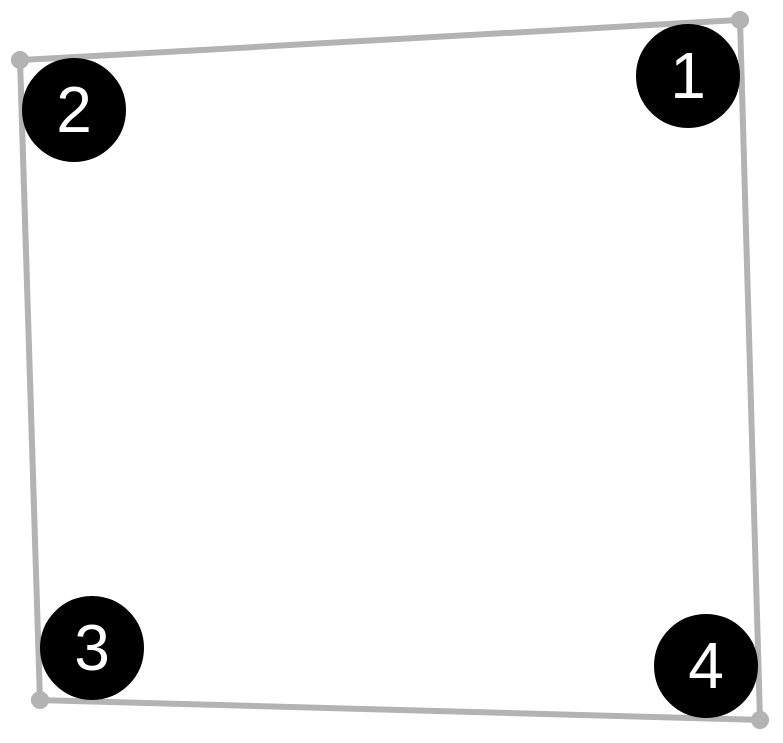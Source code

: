 <mxfile version="13.7.3" type="device"><diagram id="ixoLvJvt7HmWM6Djwzei" name="Page-1"><mxGraphModel dx="1177" dy="473" grid="1" gridSize="10" guides="1" tooltips="1" connect="1" arrows="1" fold="1" page="1" pageScale="1" pageWidth="827" pageHeight="1169" math="0" shadow="0"><root><mxCell id="0"/><mxCell id="1" parent="0"/><mxCell id="TnGASFu6GHpMgmfcNC_1-2" value="" style="endArrow=oval;html=1;strokeWidth=3;fontSize=14;strokeColor=#B3B3B3;startArrow=oval;startFill=1;endFill=1;" edge="1" parent="1"><mxGeometry width="50" height="50" relative="1" as="geometry"><mxPoint x="240" y="480" as="sourcePoint"/><mxPoint x="600" y="460" as="targetPoint"/></mxGeometry></mxCell><mxCell id="TnGASFu6GHpMgmfcNC_1-3" value="" style="endArrow=oval;html=1;strokeWidth=3;fontSize=14;strokeColor=#B3B3B3;startArrow=oval;startFill=1;endFill=1;" edge="1" parent="1"><mxGeometry width="50" height="50" relative="1" as="geometry"><mxPoint x="240" y="480" as="sourcePoint"/><mxPoint x="250" y="800" as="targetPoint"/></mxGeometry></mxCell><mxCell id="TnGASFu6GHpMgmfcNC_1-4" value="" style="endArrow=oval;html=1;strokeWidth=3;fontSize=14;strokeColor=#B3B3B3;startArrow=oval;startFill=1;endFill=1;" edge="1" parent="1"><mxGeometry width="50" height="50" relative="1" as="geometry"><mxPoint x="250" y="800" as="sourcePoint"/><mxPoint x="610" y="810" as="targetPoint"/></mxGeometry></mxCell><mxCell id="TnGASFu6GHpMgmfcNC_1-5" value="" style="endArrow=oval;html=1;strokeWidth=3;fontSize=14;strokeColor=#B3B3B3;startArrow=oval;startFill=1;endFill=1;" edge="1" parent="1"><mxGeometry width="50" height="50" relative="1" as="geometry"><mxPoint x="610" y="810" as="sourcePoint"/><mxPoint x="600" y="460" as="targetPoint"/></mxGeometry></mxCell><mxCell id="TnGASFu6GHpMgmfcNC_1-6" value="1" style="ellipse;whiteSpace=wrap;html=1;strokeColor=#000000;strokeWidth=2;fontSize=32;fillColor=#000000;fontColor=#FFFFFF;" vertex="1" parent="1"><mxGeometry x="549" y="463" width="50" height="50" as="geometry"/></mxCell><mxCell id="TnGASFu6GHpMgmfcNC_1-7" value="2" style="ellipse;whiteSpace=wrap;html=1;strokeColor=#000000;strokeWidth=2;fontSize=32;fillColor=#000000;fontColor=#FFFFFF;" vertex="1" parent="1"><mxGeometry x="242" y="480" width="50" height="50" as="geometry"/></mxCell><mxCell id="TnGASFu6GHpMgmfcNC_1-8" value="3" style="ellipse;whiteSpace=wrap;html=1;strokeColor=#000000;strokeWidth=2;fontSize=32;fillColor=#000000;fontColor=#FFFFFF;" vertex="1" parent="1"><mxGeometry x="251" y="749" width="50" height="50" as="geometry"/></mxCell><mxCell id="TnGASFu6GHpMgmfcNC_1-9" value="4" style="ellipse;whiteSpace=wrap;html=1;strokeColor=#000000;strokeWidth=2;fontSize=32;fillColor=#000000;fontColor=#FFFFFF;" vertex="1" parent="1"><mxGeometry x="558" y="758" width="50" height="50" as="geometry"/></mxCell></root></mxGraphModel></diagram></mxfile>